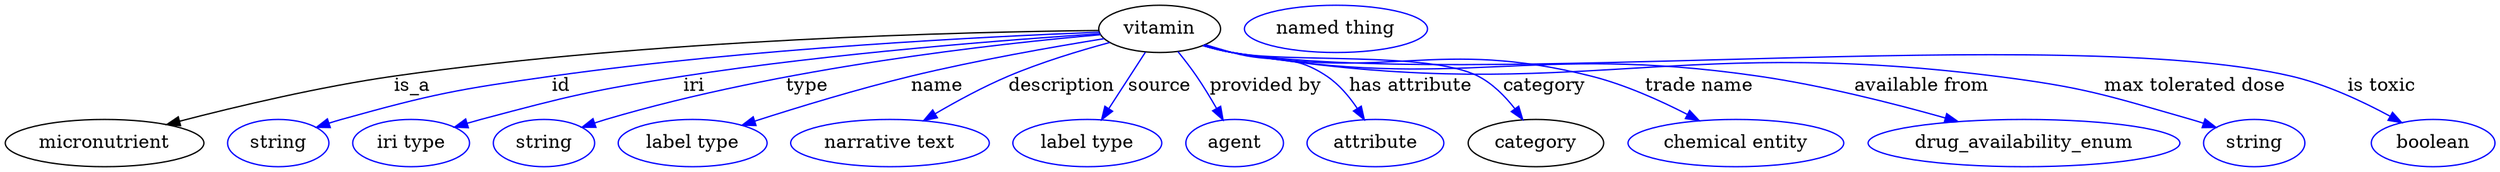 digraph {
	graph [bb="0,0,1889.2,123"];
	node [label="\N"];
	vitamin	[height=0.5,
		label=vitamin,
		pos="877.39,105",
		width=1.2818];
	micronutrient	[height=0.5,
		pos="75.393,18",
		width=2.0943];
	vitamin -> micronutrient	[label=is_a,
		lp="309.39,61.5",
		pos="e,122.61,32.088 831.11,103.78 732.24,102.74 493.31,97.248 295.39,69 239.34,60.999 176.43,46.09 132.29,34.626"];
	id	[color=blue,
		height=0.5,
		label=string,
		pos="207.39,18",
		width=1.0652];
	vitamin -> id	[color=blue,
		label=id,
		lp="422.39,61.5",
		pos="e,236.38,29.984 831.61,102.47 748.4,99.261 566.94,90.28 415.39,69 343.49,58.904 325.33,55.499 255.39,36 252.29,35.133 249.09,34.168 \
245.89,33.151",
		style=solid];
	iri	[color=blue,
		height=0.5,
		label="iri type",
		pos="308.39,18",
		width=1.2277];
	vitamin -> iri	[color=blue,
		label=iri,
		lp="523.39,61.5",
		pos="e,341.67,30.005 832.03,101.31 763.26,96.851 628.63,86.625 515.39,69 446.66,58.301 429.64,53.797 362.39,36 358.81,35.052 355.11,34.014 \
351.41,32.933",
		style=solid];
	type	[color=blue,
		height=0.5,
		label=string,
		pos="409.39,18",
		width=1.0652];
	vitamin -> type	[color=blue,
		label=type,
		lp="609.39,61.5",
		pos="e,438.05,29.968 832.62,100.56 754.77,93.758 590.01,75.652 456.39,36 453.49,35.139 450.51,34.197 447.52,33.212",
		style=solid];
	name	[color=blue,
		height=0.5,
		label="label type",
		pos="522.39,18",
		width=1.5707];
	vitamin -> name	[color=blue,
		label=name,
		lp="708.39,61.5",
		pos="e,559.98,31.607 835.08,97.525 796.59,91.314 738.34,81.108 688.39,69 647.97,59.2 602.81,45.409 569.81,34.792",
		style=solid];
	description	[color=blue,
		height=0.5,
		label="narrative text",
		pos="672.39,18",
		width=2.0943];
	vitamin -> description	[color=blue,
		label=description,
		lp="802.89,61.5",
		pos="e,698.04,35.167 839.39,94.611 816.63,88.457 787.37,79.597 762.39,69 743.37,60.93 723.18,49.953 706.75,40.34",
		style=solid];
	source	[color=blue,
		height=0.5,
		label="label type",
		pos="822.39,18",
		width=1.5707];
	vitamin -> source	[color=blue,
		label=source,
		lp="877.39,61.5",
		pos="e,833.24,35.758 866.53,87.207 858.62,74.983 847.77,58.214 838.8,44.362",
		style=solid];
	"provided by"	[color=blue,
		height=0.5,
		label=agent,
		pos="934.39,18",
		width=1.0291];
	vitamin -> "provided by"	[color=blue,
		label="provided by",
		lp="957.89,61.5",
		pos="e,925.59,35.59 891.3,87.652 895.97,81.897 901.09,75.293 905.39,69 910.69,61.262 915.98,52.512 920.57,44.519",
		style=solid];
	"has attribute"	[color=blue,
		height=0.5,
		label=attribute,
		pos="1041.4,18",
		width=1.4443];
	vitamin -> "has attribute"	[color=blue,
		label="has attribute",
		lp="1068.4,61.5",
		pos="e,1033,35.797 911.93,93.009 918.69,90.945 925.75,88.855 932.39,87 964.16,78.126 976.97,87.334 1004.4,69 1013.7,62.788 1021.5,53.426 \
1027.5,44.477",
		style=solid];
	category	[height=0.5,
		pos="1162.4,18",
		width=1.4263];
	vitamin -> category	[color=blue,
		label=category,
		lp="1169.9,61.5",
		pos="e,1152.7,35.951 910.85,92.47 917.9,90.378 925.34,88.415 932.39,87 973.33,78.793 1082.3,88.213 1119.4,69 1130.3,63.352 1139.6,53.668 \
1146.7,44.318",
		style=solid];
	"trade name"	[color=blue,
		height=0.5,
		label="chemical entity",
		pos="1313.4,18",
		width=2.2748];
	vitamin -> "trade name"	[color=blue,
		label="trade name",
		lp="1286.4,61.5",
		pos="e,1286,35.115 910.53,92.392 917.66,90.279 925.22,88.326 932.39,87 1052,64.895 1087.6,99.049 1205.4,69 1230.4,62.624 1256.7,50.571 \
1277.1,39.897",
		style=solid];
	"available from"	[color=blue,
		height=0.5,
		label=drug_availability_enum,
		pos="1531.4,18",
		width=3.2858];
	vitamin -> "available from"	[color=blue,
		label="available from",
		lp="1455.9,61.5",
		pos="e,1481.4,34.459 910.51,92.278 917.64,90.172 925.21,88.252 932.39,87 1107.3,56.543 1155.7,94.655 1331.4,69 1379.2,62.014 1432.3,48.483 \
1471.7,37.258",
		style=solid];
	"max tolerated dose"	[color=blue,
		height=0.5,
		label=string,
		pos="1706.4,18",
		width=1.0652];
	vitamin -> "max tolerated dose"	[color=blue,
		label="max tolerated dose",
		lp="1662.4,61.5",
		pos="e,1677.4,29.901 910.2,92.287 917.43,90.152 925.1,88.218 932.39,87 1186.3,44.604 1256,101.34 1511.4,69 1577.8,60.589 1594.1,54.544 \
1658.4,36 1661.5,35.106 1664.7,34.122 1667.9,33.091",
		style=solid];
	"is toxic"	[color=blue,
		height=0.5,
		label=boolean,
		pos="1842.4,18",
		width=1.2999];
	vitamin -> "is toxic"	[color=blue,
		label="is toxic",
		lp="1803.4,61.5",
		pos="e,1818.4,33.775 910.19,92.239 917.42,90.107 925.09,88.186 932.39,87 1108.6,58.371 1561.6,109.65 1735.4,69 1761.5,62.885 1788.9,49.944 \
1809.5,38.759",
		style=solid];
	"named thing_category"	[color=blue,
		height=0.5,
		label="named thing",
		pos="1011.4,105",
		width=1.9318];
}
